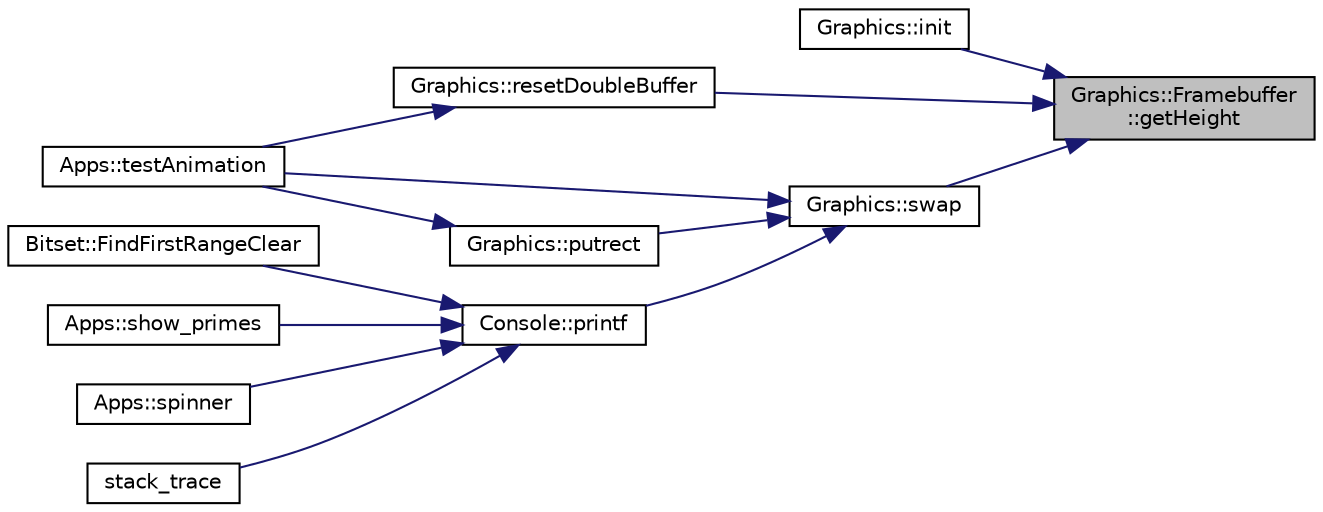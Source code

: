 digraph "Graphics::Framebuffer::getHeight"
{
 // LATEX_PDF_SIZE
  edge [fontname="Helvetica",fontsize="10",labelfontname="Helvetica",labelfontsize="10"];
  node [fontname="Helvetica",fontsize="10",shape=record];
  rankdir="RL";
  Node1 [label="Graphics::Framebuffer\l::getHeight",height=0.2,width=0.4,color="black", fillcolor="grey75", style="filled", fontcolor="black",tooltip=" "];
  Node1 -> Node2 [dir="back",color="midnightblue",fontsize="10",style="solid",fontname="Helvetica"];
  Node2 [label="Graphics::init",height=0.2,width=0.4,color="black", fillcolor="white", style="filled",URL="$d6/d9b/namespace_graphics.html#a07a66de579f4136325cb15218dd71110",tooltip="Initializes the framebuffer (if available)"];
  Node1 -> Node3 [dir="back",color="midnightblue",fontsize="10",style="solid",fontname="Helvetica"];
  Node3 [label="Graphics::resetDoubleBuffer",height=0.2,width=0.4,color="black", fillcolor="white", style="filled",URL="$d6/d9b/namespace_graphics.html#afe8dba407d795b07063393aaf6b297c5",tooltip="Fill the backbuffer with '0'."];
  Node3 -> Node4 [dir="back",color="midnightblue",fontsize="10",style="solid",fontname="Helvetica"];
  Node4 [label="Apps::testAnimation",height=0.2,width=0.4,color="black", fillcolor="white", style="filled",URL="$dc/da3/namespace_apps.html#a01ace99cc76e0adcf1428dadf9134e3e",tooltip="Run a simple animation."];
  Node1 -> Node5 [dir="back",color="midnightblue",fontsize="10",style="solid",fontname="Helvetica"];
  Node5 [label="Graphics::swap",height=0.2,width=0.4,color="black", fillcolor="white", style="filled",URL="$d6/d9b/namespace_graphics.html#afb7733fe050948fc3a09cd9a87071ffc",tooltip="Swap the data on backbuffer to memory video buffer and show in the screen."];
  Node5 -> Node6 [dir="back",color="midnightblue",fontsize="10",style="solid",fontname="Helvetica"];
  Node6 [label="Console::printf",height=0.2,width=0.4,color="black", fillcolor="white", style="filled",URL="$d8/db5/namespace_console.html#aa92244db771ad2578967dd9f8fcac912",tooltip=" "];
  Node6 -> Node7 [dir="back",color="midnightblue",fontsize="10",style="solid",fontname="Helvetica"];
  Node7 [label="Bitset::FindFirstRangeClear",height=0.2,width=0.4,color="black", fillcolor="white", style="filled",URL="$d6/d09/class_bitset.html#a40f9520c87e9133e64c1e07a772cfff8",tooltip=" "];
  Node6 -> Node8 [dir="back",color="midnightblue",fontsize="10",style="solid",fontname="Helvetica"];
  Node8 [label="Apps::show_primes",height=0.2,width=0.4,color="black", fillcolor="white", style="filled",URL="$dc/da3/namespace_apps.html#aebbc688ed6a7097af1dd858ca0559d4b",tooltip="Starts a task to display number of primes found by find_primes."];
  Node6 -> Node9 [dir="back",color="midnightblue",fontsize="10",style="solid",fontname="Helvetica"];
  Node9 [label="Apps::spinner",height=0.2,width=0.4,color="black", fillcolor="white", style="filled",URL="$dc/da3/namespace_apps.html#aaa2be84c7a45c27af1e3bddb75e87a48",tooltip="Starts a spinner in an infinite loop."];
  Node6 -> Node10 [dir="back",color="midnightblue",fontsize="10",style="solid",fontname="Helvetica"];
  Node10 [label="stack_trace",height=0.2,width=0.4,color="black", fillcolor="white", style="filled",URL="$d4/db9/trace_8hpp.html#a9f452d4e0d092c1052a36cd56e9f77b6",tooltip=" "];
  Node5 -> Node11 [dir="back",color="midnightblue",fontsize="10",style="solid",fontname="Helvetica"];
  Node11 [label="Graphics::putrect",height=0.2,width=0.4,color="black", fillcolor="white", style="filled",URL="$d6/d9b/namespace_graphics.html#a0c60e5c671ea347d63839d16c3712268",tooltip="Draws and fills a rectangle of a given width and height, and color at the provided coordinates."];
  Node11 -> Node4 [dir="back",color="midnightblue",fontsize="10",style="solid",fontname="Helvetica"];
  Node5 -> Node4 [dir="back",color="midnightblue",fontsize="10",style="solid",fontname="Helvetica"];
}
